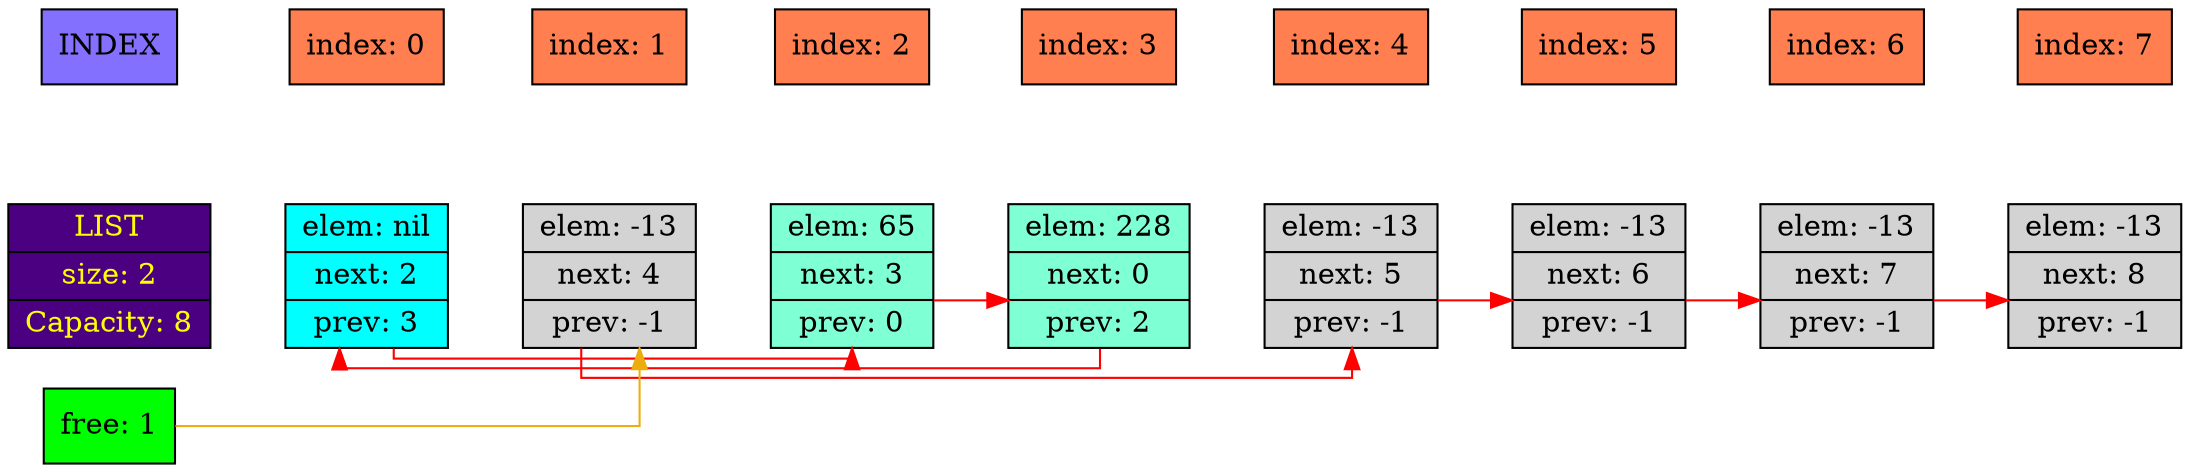 digraph {
graph [dpi = 100]rankdir = LR;
splines = "ortho";
node [ shape=record ];
LIST [label = "LIST|size: 2|Capacity: 8", style = "filled", fillcolor = "indigo", fontcolor = "yellow"];
LIST -> struct0 [style="invis" weight = 1000];
index0[label = "index: 0", style = "filled" fillcolor = "coral"];
index1[label = "index: 1", style = "filled" fillcolor = "coral"];
index0 -> index1 [style = "invis" weight = 200];
index2[label = "index: 2", style = "filled" fillcolor = "coral"];
index1 -> index2 [style = "invis" weight = 200];
index3[label = "index: 3", style = "filled" fillcolor = "coral"];
index2 -> index3 [style = "invis" weight = 200];
index4[label = "index: 4", style = "filled" fillcolor = "coral"];
index3 -> index4 [style = "invis" weight = 200];
index5[label = "index: 5", style = "filled" fillcolor = "coral"];
index4 -> index5 [style = "invis" weight = 200];
index6[label = "index: 6", style = "filled" fillcolor = "coral"];
index5 -> index6 [style = "invis" weight = 200];
index7[label = "index: 7", style = "filled" fillcolor = "coral"];
index6 -> index7 [style = "invis" weight = 200];
INDEX [style = "filled", fillcolor = "lightslateblue"]
INDEX -> index0[style = "invis" weight = 900]
struct0 [
label = "<data>elem: nil|<next>next: 2|<prev>prev: 3", style = "filled", fillcolor = "cyan" 
];
struct0 -> struct2 [weight = 0] [ color=red  ]
struct1 [
label = "<data>elem: -13|<next>next: 4|<prev>prev: -1", style = "filled", color = "black", fillcolor = "lightgrey" 
];
struct0 -> struct1 [dir=none weight=900 style="invis" constraint=true];
struct1 -> struct4 [weight = 0, constraint=false, color=red  ]
struct2 [
label = "<data>elem: 65|<next>next: 3|<prev>prev: 0", style = "filled", color = "black", fillcolor = "aquamarine" 
];
struct1 -> struct2 [dir=none weight=900 style="invis" constraint=true];
struct2 -> struct3 [weight = 0, constraint=false, color=red  ]
struct3 [
label = "<data>elem: 228|<next>next: 0|<prev>prev: 2", style = "filled", color = "black", fillcolor = "aquamarine" 
];
struct2 -> struct3 [dir=none weight=900 style="invis" constraint=true];
struct3 -> struct0 [weight = 0, constraint=false, color=red  ]
struct4 [
label = "<data>elem: -13|<next>next: 5|<prev>prev: -1", style = "filled", color = "black", fillcolor = "lightgrey" 
];
struct3 -> struct4 [dir=none weight=900 style="invis" constraint=true];
struct4 -> struct5 [weight = 0, constraint=false, color=red  ]
struct5 [
label = "<data>elem: -13|<next>next: 6|<prev>prev: -1", style = "filled", color = "black", fillcolor = "lightgrey" 
];
struct4 -> struct5 [dir=none weight=900 style="invis" constraint=true];
struct5 -> struct6 [weight = 0, constraint=false, color=red  ]
struct6 [
label = "<data>elem: -13|<next>next: 7|<prev>prev: -1", style = "filled", color = "black", fillcolor = "lightgrey" 
];
struct5 -> struct6 [dir=none weight=900 style="invis" constraint=true];
struct6 -> struct7 [weight = 0, constraint=false, color=red  ]
struct7 [
label = "<data>elem: -13|<next>next: 8|<prev>prev: -1", style = "filled", color = "black", fillcolor = "lightgrey" 
];
struct6 -> struct7 [dir=none weight=900 style="invis" constraint=true];
structFree [
label = "free: 1", style = "filled", fillcolor = "green"]
structFree -> struct1 [weight = 0] [color = darkgoldenrod2]
}